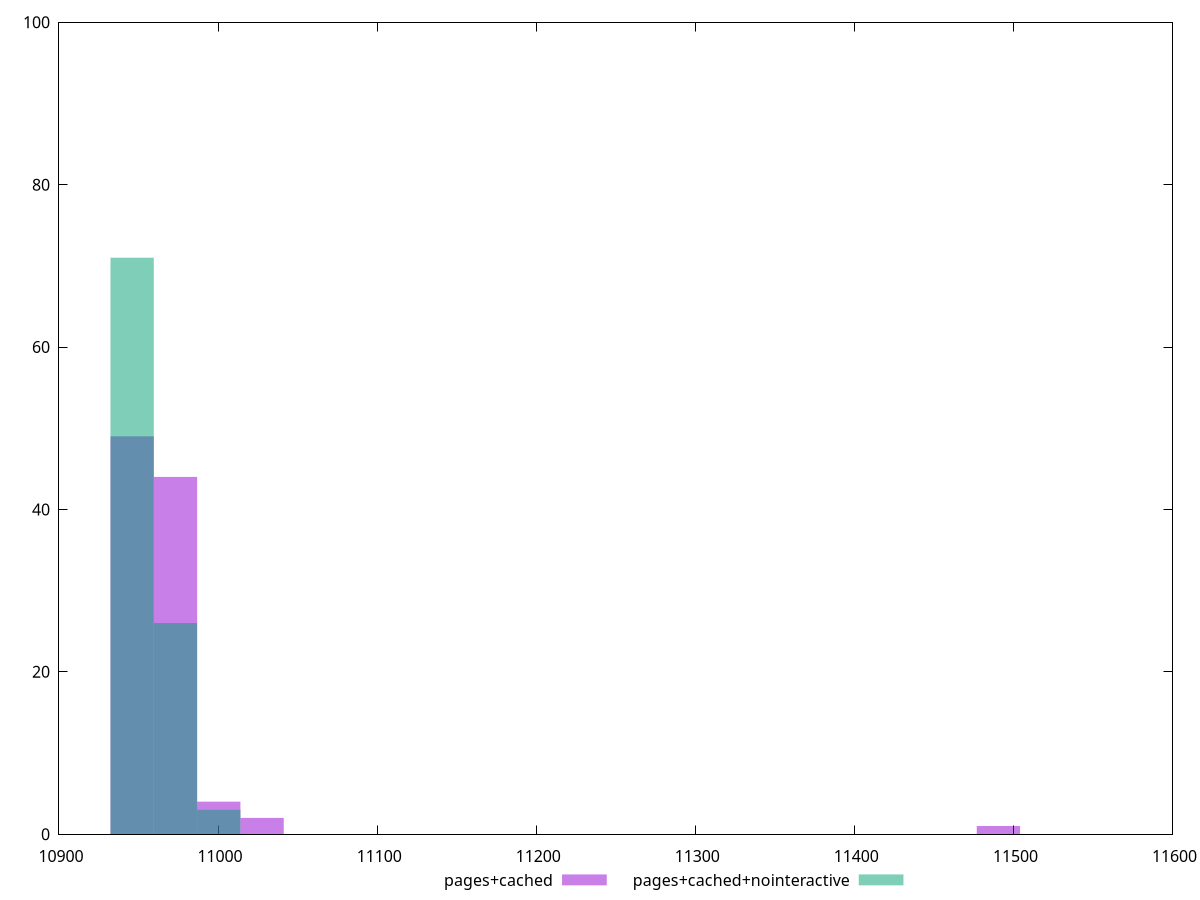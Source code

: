 reset
set terminal svg size 640, 500 enhanced background rgb 'white'
set output "report_00007_2020-12-11T15:55:29.892Z/metrics/comparison/histogram/2_vs_3.svg"

$pagesCached <<EOF
11490.558362132297 1
10973.210947723497 44
11027.668570292844 2
11000.43975900817 4
10945.982136438823 49
EOF

$pagesCachedNointeractive <<EOF
10973.210947723497 26
10945.982136438823 71
11000.43975900817 3
EOF

set key outside below
set boxwidth 27.22881128467369
set yrange [0:100]
set style fill transparent solid 0.5 noborder

plot \
  $pagesCached title "pages+cached" with boxes, \
  $pagesCachedNointeractive title "pages+cached+nointeractive" with boxes, \


reset